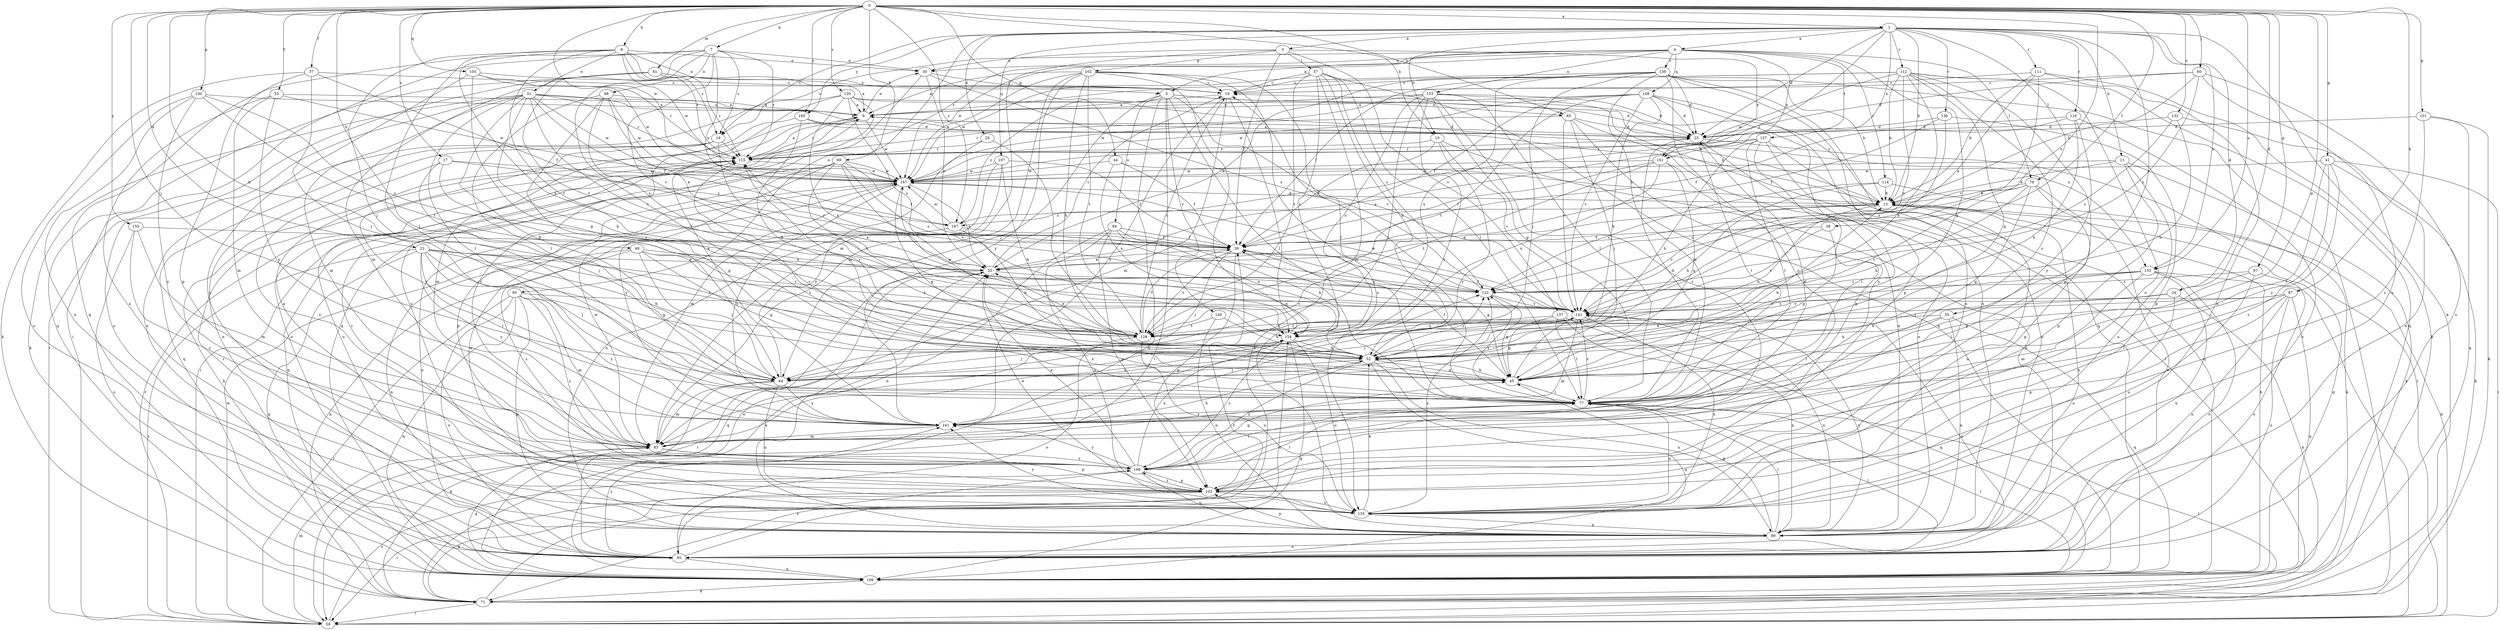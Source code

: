 strict digraph  {
0;
1;
3;
4;
5;
6;
7;
8;
10;
11;
13;
17;
18;
19;
21;
24;
25;
29;
30;
31;
32;
33;
37;
38;
39;
41;
44;
45;
49;
52;
55;
57;
58;
60;
64;
67;
69;
71;
76;
77;
81;
83;
85;
88;
89;
90;
94;
95;
97;
100;
101;
102;
103;
105;
107;
108;
109;
110;
111;
112;
114;
115;
120;
122;
127;
128;
132;
133;
135;
136;
137;
138;
140;
141;
147;
151;
153;
154;
155;
160;
161;
167;
168;
0 -> 1  [label=a];
0 -> 7  [label=b];
0 -> 8  [label=b];
0 -> 10  [label=b];
0 -> 17  [label=c];
0 -> 21  [label=d];
0 -> 24  [label=d];
0 -> 33  [label=f];
0 -> 37  [label=f];
0 -> 38  [label=f];
0 -> 41  [label=g];
0 -> 44  [label=g];
0 -> 45  [label=g];
0 -> 49  [label=h];
0 -> 52  [label=h];
0 -> 60  [label=j];
0 -> 64  [label=j];
0 -> 67  [label=k];
0 -> 69  [label=k];
0 -> 81  [label=m];
0 -> 85  [label=n];
0 -> 97  [label=p];
0 -> 100  [label=p];
0 -> 101  [label=p];
0 -> 105  [label=q];
0 -> 120  [label=s];
0 -> 122  [label=s];
0 -> 132  [label=u];
0 -> 133  [label=u];
0 -> 147  [label=w];
0 -> 155  [label=y];
0 -> 160  [label=y];
0 -> 167  [label=z];
1 -> 3  [label=a];
1 -> 4  [label=a];
1 -> 10  [label=b];
1 -> 11  [label=b];
1 -> 13  [label=b];
1 -> 18  [label=c];
1 -> 24  [label=d];
1 -> 25  [label=d];
1 -> 29  [label=e];
1 -> 55  [label=i];
1 -> 71  [label=k];
1 -> 76  [label=l];
1 -> 90  [label=o];
1 -> 107  [label=q];
1 -> 110  [label=r];
1 -> 111  [label=r];
1 -> 112  [label=r];
1 -> 133  [label=u];
1 -> 136  [label=v];
1 -> 151  [label=x];
1 -> 160  [label=y];
1 -> 167  [label=z];
3 -> 30  [label=e];
3 -> 39  [label=f];
3 -> 57  [label=i];
3 -> 83  [label=m];
3 -> 102  [label=p];
3 -> 137  [label=v];
3 -> 151  [label=x];
4 -> 5  [label=a];
4 -> 18  [label=c];
4 -> 30  [label=e];
4 -> 45  [label=g];
4 -> 76  [label=l];
4 -> 108  [label=q];
4 -> 114  [label=r];
4 -> 115  [label=r];
4 -> 127  [label=t];
4 -> 138  [label=v];
4 -> 147  [label=w];
4 -> 151  [label=x];
4 -> 153  [label=x];
5 -> 58  [label=i];
5 -> 64  [label=j];
5 -> 71  [label=k];
5 -> 77  [label=l];
5 -> 85  [label=n];
5 -> 94  [label=o];
5 -> 133  [label=u];
5 -> 140  [label=v];
5 -> 141  [label=v];
5 -> 167  [label=z];
6 -> 25  [label=d];
6 -> 30  [label=e];
6 -> 58  [label=i];
6 -> 95  [label=o];
6 -> 115  [label=r];
6 -> 147  [label=w];
7 -> 18  [label=c];
7 -> 30  [label=e];
7 -> 58  [label=i];
7 -> 77  [label=l];
7 -> 88  [label=n];
7 -> 109  [label=q];
7 -> 115  [label=r];
7 -> 128  [label=t];
7 -> 141  [label=v];
7 -> 167  [label=z];
8 -> 5  [label=a];
8 -> 18  [label=c];
8 -> 30  [label=e];
8 -> 31  [label=e];
8 -> 64  [label=j];
8 -> 77  [label=l];
8 -> 115  [label=r];
8 -> 128  [label=t];
8 -> 147  [label=w];
8 -> 154  [label=x];
10 -> 39  [label=f];
10 -> 95  [label=o];
10 -> 115  [label=r];
10 -> 141  [label=v];
10 -> 161  [label=y];
11 -> 13  [label=b];
11 -> 71  [label=k];
11 -> 103  [label=p];
11 -> 135  [label=u];
11 -> 147  [label=w];
13 -> 19  [label=c];
13 -> 32  [label=e];
13 -> 52  [label=h];
13 -> 89  [label=n];
13 -> 109  [label=q];
13 -> 135  [label=u];
13 -> 141  [label=v];
13 -> 167  [label=z];
17 -> 45  [label=g];
17 -> 64  [label=j];
17 -> 147  [label=w];
17 -> 167  [label=z];
17 -> 168  [label=z];
18 -> 89  [label=n];
18 -> 109  [label=q];
18 -> 115  [label=r];
18 -> 154  [label=x];
18 -> 161  [label=y];
19 -> 6  [label=a];
19 -> 71  [label=k];
19 -> 83  [label=m];
19 -> 161  [label=y];
21 -> 32  [label=e];
21 -> 45  [label=g];
21 -> 52  [label=h];
21 -> 58  [label=i];
21 -> 64  [label=j];
21 -> 77  [label=l];
21 -> 109  [label=q];
21 -> 128  [label=t];
21 -> 154  [label=x];
21 -> 161  [label=y];
24 -> 52  [label=h];
24 -> 71  [label=k];
24 -> 135  [label=u];
24 -> 141  [label=v];
25 -> 6  [label=a];
25 -> 58  [label=i];
25 -> 77  [label=l];
25 -> 89  [label=n];
25 -> 115  [label=r];
29 -> 115  [label=r];
29 -> 128  [label=t];
29 -> 161  [label=y];
30 -> 19  [label=c];
30 -> 32  [label=e];
30 -> 109  [label=q];
30 -> 122  [label=s];
31 -> 6  [label=a];
31 -> 25  [label=d];
31 -> 39  [label=f];
31 -> 52  [label=h];
31 -> 64  [label=j];
31 -> 71  [label=k];
31 -> 77  [label=l];
31 -> 83  [label=m];
31 -> 95  [label=o];
31 -> 115  [label=r];
31 -> 141  [label=v];
31 -> 147  [label=w];
32 -> 19  [label=c];
32 -> 58  [label=i];
32 -> 109  [label=q];
32 -> 115  [label=r];
32 -> 122  [label=s];
33 -> 6  [label=a];
33 -> 83  [label=m];
33 -> 135  [label=u];
33 -> 147  [label=w];
33 -> 161  [label=y];
37 -> 19  [label=c];
37 -> 39  [label=f];
37 -> 64  [label=j];
37 -> 71  [label=k];
37 -> 103  [label=p];
38 -> 39  [label=f];
38 -> 45  [label=g];
38 -> 141  [label=v];
39 -> 32  [label=e];
39 -> 45  [label=g];
39 -> 64  [label=j];
39 -> 103  [label=p];
39 -> 128  [label=t];
41 -> 58  [label=i];
41 -> 71  [label=k];
41 -> 77  [label=l];
41 -> 147  [label=w];
41 -> 161  [label=y];
41 -> 168  [label=z];
44 -> 13  [label=b];
44 -> 39  [label=f];
44 -> 147  [label=w];
44 -> 154  [label=x];
45 -> 39  [label=f];
45 -> 52  [label=h];
45 -> 77  [label=l];
45 -> 141  [label=v];
49 -> 32  [label=e];
49 -> 45  [label=g];
49 -> 64  [label=j];
49 -> 89  [label=n];
49 -> 128  [label=t];
49 -> 141  [label=v];
49 -> 168  [label=z];
52 -> 45  [label=g];
52 -> 64  [label=j];
52 -> 89  [label=n];
52 -> 109  [label=q];
52 -> 115  [label=r];
52 -> 122  [label=s];
52 -> 168  [label=z];
55 -> 52  [label=h];
55 -> 77  [label=l];
55 -> 89  [label=n];
55 -> 109  [label=q];
55 -> 154  [label=x];
57 -> 19  [label=c];
57 -> 52  [label=h];
57 -> 77  [label=l];
57 -> 83  [label=m];
57 -> 109  [label=q];
57 -> 122  [label=s];
57 -> 128  [label=t];
57 -> 147  [label=w];
57 -> 154  [label=x];
58 -> 13  [label=b];
58 -> 77  [label=l];
58 -> 83  [label=m];
58 -> 115  [label=r];
58 -> 147  [label=w];
58 -> 168  [label=z];
60 -> 13  [label=b];
60 -> 19  [label=c];
60 -> 25  [label=d];
60 -> 95  [label=o];
60 -> 122  [label=s];
60 -> 135  [label=u];
64 -> 6  [label=a];
64 -> 13  [label=b];
64 -> 71  [label=k];
64 -> 83  [label=m];
64 -> 135  [label=u];
64 -> 154  [label=x];
64 -> 161  [label=y];
67 -> 77  [label=l];
67 -> 89  [label=n];
67 -> 95  [label=o];
67 -> 103  [label=p];
67 -> 109  [label=q];
67 -> 128  [label=t];
67 -> 141  [label=v];
69 -> 39  [label=f];
69 -> 103  [label=p];
69 -> 109  [label=q];
69 -> 122  [label=s];
69 -> 128  [label=t];
69 -> 141  [label=v];
69 -> 147  [label=w];
69 -> 161  [label=y];
71 -> 39  [label=f];
71 -> 58  [label=i];
76 -> 13  [label=b];
76 -> 45  [label=g];
76 -> 52  [label=h];
76 -> 95  [label=o];
76 -> 103  [label=p];
76 -> 122  [label=s];
76 -> 128  [label=t];
77 -> 25  [label=d];
77 -> 39  [label=f];
77 -> 115  [label=r];
77 -> 122  [label=s];
77 -> 135  [label=u];
77 -> 141  [label=v];
77 -> 161  [label=y];
81 -> 6  [label=a];
81 -> 19  [label=c];
81 -> 58  [label=i];
81 -> 83  [label=m];
81 -> 109  [label=q];
81 -> 115  [label=r];
83 -> 52  [label=h];
83 -> 103  [label=p];
83 -> 109  [label=q];
83 -> 122  [label=s];
83 -> 147  [label=w];
83 -> 168  [label=z];
85 -> 25  [label=d];
85 -> 64  [label=j];
85 -> 89  [label=n];
85 -> 103  [label=p];
85 -> 115  [label=r];
85 -> 141  [label=v];
88 -> 6  [label=a];
88 -> 32  [label=e];
88 -> 64  [label=j];
88 -> 77  [label=l];
88 -> 122  [label=s];
88 -> 147  [label=w];
89 -> 45  [label=g];
89 -> 77  [label=l];
89 -> 95  [label=o];
89 -> 103  [label=p];
89 -> 141  [label=v];
90 -> 58  [label=i];
90 -> 83  [label=m];
90 -> 89  [label=n];
90 -> 95  [label=o];
90 -> 109  [label=q];
90 -> 141  [label=v];
90 -> 161  [label=y];
90 -> 168  [label=z];
94 -> 39  [label=f];
94 -> 52  [label=h];
94 -> 89  [label=n];
94 -> 103  [label=p];
94 -> 135  [label=u];
94 -> 154  [label=x];
95 -> 32  [label=e];
95 -> 77  [label=l];
95 -> 109  [label=q];
95 -> 115  [label=r];
95 -> 154  [label=x];
95 -> 161  [label=y];
95 -> 168  [label=z];
97 -> 45  [label=g];
97 -> 95  [label=o];
97 -> 122  [label=s];
97 -> 135  [label=u];
100 -> 6  [label=a];
100 -> 89  [label=n];
100 -> 95  [label=o];
100 -> 122  [label=s];
100 -> 128  [label=t];
100 -> 168  [label=z];
101 -> 25  [label=d];
101 -> 71  [label=k];
101 -> 109  [label=q];
101 -> 168  [label=z];
102 -> 6  [label=a];
102 -> 19  [label=c];
102 -> 52  [label=h];
102 -> 77  [label=l];
102 -> 83  [label=m];
102 -> 89  [label=n];
102 -> 128  [label=t];
102 -> 135  [label=u];
102 -> 147  [label=w];
102 -> 161  [label=y];
103 -> 6  [label=a];
103 -> 32  [label=e];
103 -> 58  [label=i];
103 -> 71  [label=k];
103 -> 77  [label=l];
103 -> 115  [label=r];
103 -> 135  [label=u];
103 -> 168  [label=z];
105 -> 19  [label=c];
105 -> 45  [label=g];
105 -> 115  [label=r];
105 -> 135  [label=u];
105 -> 147  [label=w];
107 -> 39  [label=f];
107 -> 52  [label=h];
107 -> 83  [label=m];
107 -> 89  [label=n];
107 -> 147  [label=w];
108 -> 6  [label=a];
108 -> 25  [label=d];
108 -> 39  [label=f];
108 -> 52  [label=h];
108 -> 103  [label=p];
108 -> 128  [label=t];
108 -> 135  [label=u];
108 -> 141  [label=v];
108 -> 147  [label=w];
109 -> 13  [label=b];
109 -> 32  [label=e];
109 -> 71  [label=k];
109 -> 77  [label=l];
110 -> 25  [label=d];
110 -> 39  [label=f];
110 -> 52  [label=h];
110 -> 95  [label=o];
110 -> 161  [label=y];
111 -> 13  [label=b];
111 -> 19  [label=c];
111 -> 32  [label=e];
111 -> 71  [label=k];
111 -> 89  [label=n];
111 -> 141  [label=v];
112 -> 6  [label=a];
112 -> 13  [label=b];
112 -> 19  [label=c];
112 -> 45  [label=g];
112 -> 52  [label=h];
112 -> 103  [label=p];
112 -> 109  [label=q];
112 -> 135  [label=u];
112 -> 141  [label=v];
112 -> 147  [label=w];
112 -> 161  [label=y];
114 -> 13  [label=b];
114 -> 52  [label=h];
114 -> 71  [label=k];
114 -> 122  [label=s];
115 -> 6  [label=a];
115 -> 71  [label=k];
115 -> 135  [label=u];
115 -> 147  [label=w];
120 -> 6  [label=a];
120 -> 13  [label=b];
120 -> 25  [label=d];
120 -> 95  [label=o];
120 -> 122  [label=s];
120 -> 135  [label=u];
120 -> 154  [label=x];
120 -> 168  [label=z];
122 -> 19  [label=c];
122 -> 45  [label=g];
122 -> 141  [label=v];
127 -> 32  [label=e];
127 -> 52  [label=h];
127 -> 77  [label=l];
127 -> 89  [label=n];
127 -> 109  [label=q];
127 -> 115  [label=r];
127 -> 161  [label=y];
128 -> 19  [label=c];
128 -> 32  [label=e];
128 -> 39  [label=f];
128 -> 95  [label=o];
128 -> 135  [label=u];
128 -> 147  [label=w];
132 -> 25  [label=d];
132 -> 52  [label=h];
132 -> 89  [label=n];
132 -> 122  [label=s];
133 -> 58  [label=i];
133 -> 77  [label=l];
133 -> 83  [label=m];
133 -> 89  [label=n];
133 -> 95  [label=o];
133 -> 122  [label=s];
133 -> 154  [label=x];
135 -> 52  [label=h];
135 -> 89  [label=n];
135 -> 122  [label=s];
135 -> 147  [label=w];
135 -> 161  [label=y];
136 -> 25  [label=d];
136 -> 39  [label=f];
136 -> 103  [label=p];
136 -> 141  [label=v];
137 -> 45  [label=g];
137 -> 77  [label=l];
137 -> 89  [label=n];
137 -> 109  [label=q];
137 -> 128  [label=t];
138 -> 13  [label=b];
138 -> 19  [label=c];
138 -> 25  [label=d];
138 -> 32  [label=e];
138 -> 39  [label=f];
138 -> 58  [label=i];
138 -> 64  [label=j];
138 -> 83  [label=m];
138 -> 89  [label=n];
138 -> 109  [label=q];
138 -> 154  [label=x];
138 -> 168  [label=z];
140 -> 52  [label=h];
140 -> 89  [label=n];
140 -> 128  [label=t];
141 -> 39  [label=f];
141 -> 64  [label=j];
141 -> 83  [label=m];
141 -> 89  [label=n];
141 -> 95  [label=o];
141 -> 128  [label=t];
141 -> 135  [label=u];
141 -> 147  [label=w];
141 -> 154  [label=x];
147 -> 13  [label=b];
147 -> 32  [label=e];
147 -> 45  [label=g];
147 -> 95  [label=o];
147 -> 161  [label=y];
151 -> 39  [label=f];
151 -> 45  [label=g];
151 -> 77  [label=l];
151 -> 128  [label=t];
151 -> 147  [label=w];
151 -> 154  [label=x];
153 -> 6  [label=a];
153 -> 25  [label=d];
153 -> 45  [label=g];
153 -> 58  [label=i];
153 -> 64  [label=j];
153 -> 77  [label=l];
153 -> 147  [label=w];
153 -> 154  [label=x];
153 -> 161  [label=y];
153 -> 168  [label=z];
154 -> 52  [label=h];
154 -> 64  [label=j];
154 -> 109  [label=q];
154 -> 135  [label=u];
154 -> 168  [label=z];
155 -> 39  [label=f];
155 -> 83  [label=m];
155 -> 95  [label=o];
155 -> 168  [label=z];
160 -> 13  [label=b];
160 -> 25  [label=d];
160 -> 52  [label=h];
160 -> 83  [label=m];
161 -> 25  [label=d];
161 -> 83  [label=m];
167 -> 39  [label=f];
167 -> 52  [label=h];
167 -> 71  [label=k];
167 -> 147  [label=w];
168 -> 32  [label=e];
168 -> 45  [label=g];
168 -> 77  [label=l];
168 -> 89  [label=n];
168 -> 103  [label=p];
168 -> 154  [label=x];
168 -> 161  [label=y];
}
